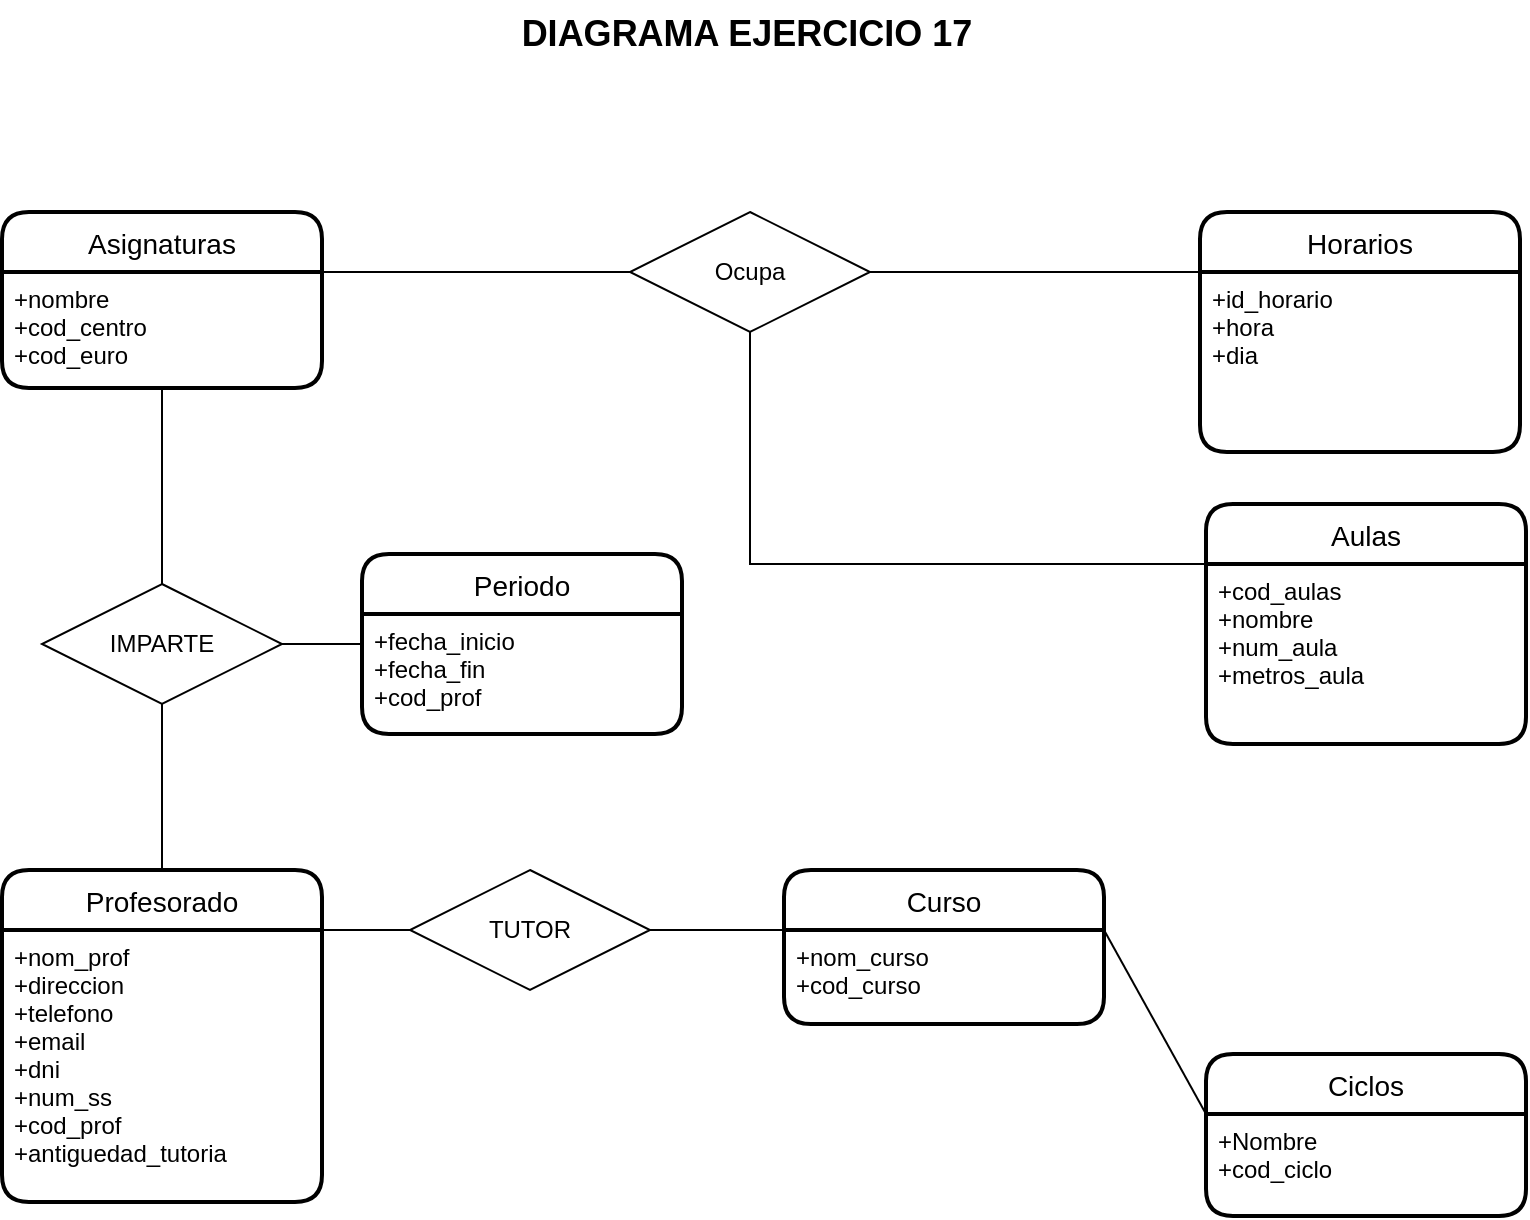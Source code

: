 <mxfile version="20.1.4" type="github">
  <diagram id="GUee9Opz0NuK8Jt2TQdb" name="Página-1">
    <mxGraphModel dx="1673" dy="875" grid="0" gridSize="10" guides="1" tooltips="1" connect="1" arrows="1" fold="1" page="1" pageScale="1" pageWidth="1169" pageHeight="827" math="0" shadow="0">
      <root>
        <mxCell id="0" />
        <mxCell id="1" parent="0" />
        <mxCell id="Q2vSyxKnWXDdQIr5jQp7-1" value="Horarios" style="swimlane;childLayout=stackLayout;horizontal=1;startSize=30;horizontalStack=0;rounded=1;fontSize=14;fontStyle=0;strokeWidth=2;resizeParent=0;resizeLast=1;shadow=0;dashed=0;align=center;" vertex="1" parent="1">
          <mxGeometry x="812" y="148" width="160" height="120" as="geometry" />
        </mxCell>
        <mxCell id="Q2vSyxKnWXDdQIr5jQp7-2" value="+id_horario&#xa;+hora&#xa;+dia" style="align=left;strokeColor=none;fillColor=none;spacingLeft=4;fontSize=12;verticalAlign=top;resizable=0;rotatable=0;part=1;fontStyle=0" vertex="1" parent="Q2vSyxKnWXDdQIr5jQp7-1">
          <mxGeometry y="30" width="160" height="90" as="geometry" />
        </mxCell>
        <mxCell id="Q2vSyxKnWXDdQIr5jQp7-3" value="Asignaturas" style="swimlane;childLayout=stackLayout;horizontal=1;startSize=30;horizontalStack=0;rounded=1;fontSize=14;fontStyle=0;strokeWidth=2;resizeParent=0;resizeLast=1;shadow=0;dashed=0;align=center;" vertex="1" parent="1">
          <mxGeometry x="213" y="148" width="160" height="88" as="geometry" />
        </mxCell>
        <mxCell id="Q2vSyxKnWXDdQIr5jQp7-4" value="+nombre&#xa;+cod_centro&#xa;+cod_euro" style="align=left;strokeColor=none;fillColor=none;spacingLeft=4;fontSize=12;verticalAlign=top;resizable=0;rotatable=0;part=1;" vertex="1" parent="Q2vSyxKnWXDdQIr5jQp7-3">
          <mxGeometry y="30" width="160" height="58" as="geometry" />
        </mxCell>
        <mxCell id="Q2vSyxKnWXDdQIr5jQp7-5" value="Profesorado" style="swimlane;childLayout=stackLayout;horizontal=1;startSize=30;horizontalStack=0;rounded=1;fontSize=14;fontStyle=0;strokeWidth=2;resizeParent=0;resizeLast=1;shadow=0;dashed=0;align=center;" vertex="1" parent="1">
          <mxGeometry x="213" y="477" width="160" height="166" as="geometry" />
        </mxCell>
        <mxCell id="Q2vSyxKnWXDdQIr5jQp7-6" value="+nom_prof&#xa;+direccion&#xa;+telefono&#xa;+email&#xa;+dni&#xa;+num_ss&#xa;+cod_prof&#xa;+antiguedad_tutoria&#xa;&#xa;&#xa;" style="align=left;strokeColor=none;fillColor=none;spacingLeft=4;fontSize=12;verticalAlign=top;resizable=0;rotatable=0;part=1;" vertex="1" parent="Q2vSyxKnWXDdQIr5jQp7-5">
          <mxGeometry y="30" width="160" height="136" as="geometry" />
        </mxCell>
        <mxCell id="Q2vSyxKnWXDdQIr5jQp7-7" value="Ciclos" style="swimlane;childLayout=stackLayout;horizontal=1;startSize=30;horizontalStack=0;rounded=1;fontSize=14;fontStyle=0;strokeWidth=2;resizeParent=0;resizeLast=1;shadow=0;dashed=0;align=center;" vertex="1" parent="1">
          <mxGeometry x="815" y="569" width="160" height="81" as="geometry" />
        </mxCell>
        <mxCell id="Q2vSyxKnWXDdQIr5jQp7-8" value="+Nombre&#xa;+cod_ciclo&#xa;" style="align=left;strokeColor=none;fillColor=none;spacingLeft=4;fontSize=12;verticalAlign=top;resizable=0;rotatable=0;part=1;" vertex="1" parent="Q2vSyxKnWXDdQIr5jQp7-7">
          <mxGeometry y="30" width="160" height="51" as="geometry" />
        </mxCell>
        <mxCell id="Q2vSyxKnWXDdQIr5jQp7-9" value="Aulas" style="swimlane;childLayout=stackLayout;horizontal=1;startSize=30;horizontalStack=0;rounded=1;fontSize=14;fontStyle=0;strokeWidth=2;resizeParent=0;resizeLast=1;shadow=0;dashed=0;align=center;" vertex="1" parent="1">
          <mxGeometry x="815" y="294" width="160" height="120" as="geometry" />
        </mxCell>
        <mxCell id="Q2vSyxKnWXDdQIr5jQp7-10" value="+cod_aulas&#xa;+nombre&#xa;+num_aula&#xa;+metros_aula&#xa;" style="align=left;strokeColor=none;fillColor=none;spacingLeft=4;fontSize=12;verticalAlign=top;resizable=0;rotatable=0;part=1;" vertex="1" parent="Q2vSyxKnWXDdQIr5jQp7-9">
          <mxGeometry y="30" width="160" height="90" as="geometry" />
        </mxCell>
        <mxCell id="Q2vSyxKnWXDdQIr5jQp7-11" value="" style="endArrow=none;html=1;rounded=0;exitX=1;exitY=0;exitDx=0;exitDy=0;entryX=0;entryY=0.5;entryDx=0;entryDy=0;" edge="1" parent="1" source="Q2vSyxKnWXDdQIr5jQp7-4" target="Q2vSyxKnWXDdQIr5jQp7-13">
          <mxGeometry relative="1" as="geometry">
            <mxPoint x="389" y="178" as="sourcePoint" />
            <mxPoint x="549" y="178" as="targetPoint" />
          </mxGeometry>
        </mxCell>
        <mxCell id="Q2vSyxKnWXDdQIr5jQp7-12" value="" style="endArrow=none;html=1;rounded=0;entryX=0;entryY=0.25;entryDx=0;entryDy=0;exitX=0.5;exitY=1;exitDx=0;exitDy=0;edgeStyle=orthogonalEdgeStyle;" edge="1" parent="1" source="Q2vSyxKnWXDdQIr5jQp7-13" target="Q2vSyxKnWXDdQIr5jQp7-9">
          <mxGeometry relative="1" as="geometry">
            <mxPoint x="605" y="324" as="sourcePoint" />
            <mxPoint x="769" y="335" as="targetPoint" />
          </mxGeometry>
        </mxCell>
        <mxCell id="Q2vSyxKnWXDdQIr5jQp7-13" value="Ocupa" style="shape=rhombus;perimeter=rhombusPerimeter;whiteSpace=wrap;html=1;align=center;" vertex="1" parent="1">
          <mxGeometry x="527" y="148" width="120" height="60" as="geometry" />
        </mxCell>
        <mxCell id="Q2vSyxKnWXDdQIr5jQp7-14" value="" style="endArrow=none;html=1;rounded=0;exitX=1;exitY=0.5;exitDx=0;exitDy=0;entryX=0;entryY=0.25;entryDx=0;entryDy=0;" edge="1" parent="1" source="Q2vSyxKnWXDdQIr5jQp7-13" target="Q2vSyxKnWXDdQIr5jQp7-1">
          <mxGeometry relative="1" as="geometry">
            <mxPoint x="653" y="177.5" as="sourcePoint" />
            <mxPoint x="807" y="177.5" as="targetPoint" />
          </mxGeometry>
        </mxCell>
        <mxCell id="Q2vSyxKnWXDdQIr5jQp7-15" value="IMPARTE" style="shape=rhombus;perimeter=rhombusPerimeter;whiteSpace=wrap;html=1;align=center;" vertex="1" parent="1">
          <mxGeometry x="233" y="334" width="120" height="60" as="geometry" />
        </mxCell>
        <mxCell id="Q2vSyxKnWXDdQIr5jQp7-16" value="" style="endArrow=none;html=1;rounded=0;exitX=0.5;exitY=1;exitDx=0;exitDy=0;entryX=0.5;entryY=0;entryDx=0;entryDy=0;" edge="1" parent="1" source="Q2vSyxKnWXDdQIr5jQp7-4" target="Q2vSyxKnWXDdQIr5jQp7-15">
          <mxGeometry relative="1" as="geometry">
            <mxPoint x="373" y="296" as="sourcePoint" />
            <mxPoint x="538" y="296" as="targetPoint" />
          </mxGeometry>
        </mxCell>
        <mxCell id="Q2vSyxKnWXDdQIr5jQp7-17" value="" style="endArrow=none;html=1;rounded=0;exitX=0.5;exitY=1;exitDx=0;exitDy=0;entryX=0.5;entryY=0;entryDx=0;entryDy=0;" edge="1" parent="1" source="Q2vSyxKnWXDdQIr5jQp7-15" target="Q2vSyxKnWXDdQIr5jQp7-5">
          <mxGeometry relative="1" as="geometry">
            <mxPoint x="296" y="398" as="sourcePoint" />
            <mxPoint x="296" y="496" as="targetPoint" />
          </mxGeometry>
        </mxCell>
        <mxCell id="Q2vSyxKnWXDdQIr5jQp7-18" value="Curso" style="swimlane;childLayout=stackLayout;horizontal=1;startSize=30;horizontalStack=0;rounded=1;fontSize=14;fontStyle=0;strokeWidth=2;resizeParent=0;resizeLast=1;shadow=0;dashed=0;align=center;" vertex="1" parent="1">
          <mxGeometry x="604" y="477" width="160" height="77" as="geometry" />
        </mxCell>
        <mxCell id="Q2vSyxKnWXDdQIr5jQp7-19" value="+nom_curso&#xa;+cod_curso&#xa;" style="align=left;strokeColor=none;fillColor=none;spacingLeft=4;fontSize=12;verticalAlign=top;resizable=0;rotatable=0;part=1;" vertex="1" parent="Q2vSyxKnWXDdQIr5jQp7-18">
          <mxGeometry y="30" width="160" height="47" as="geometry" />
        </mxCell>
        <mxCell id="Q2vSyxKnWXDdQIr5jQp7-27" value="Periodo" style="swimlane;childLayout=stackLayout;horizontal=1;startSize=30;horizontalStack=0;rounded=1;fontSize=14;fontStyle=0;strokeWidth=2;resizeParent=0;resizeLast=1;shadow=0;dashed=0;align=center;" vertex="1" parent="1">
          <mxGeometry x="393" y="319" width="160" height="90" as="geometry" />
        </mxCell>
        <mxCell id="Q2vSyxKnWXDdQIr5jQp7-28" value="+fecha_inicio&#xa;+fecha_fin&#xa;+cod_prof" style="align=left;strokeColor=none;fillColor=none;spacingLeft=4;fontSize=12;verticalAlign=top;resizable=0;rotatable=0;part=1;" vertex="1" parent="Q2vSyxKnWXDdQIr5jQp7-27">
          <mxGeometry y="30" width="160" height="60" as="geometry" />
        </mxCell>
        <mxCell id="Q2vSyxKnWXDdQIr5jQp7-29" value="" style="endArrow=none;html=1;rounded=0;exitX=1;exitY=0.5;exitDx=0;exitDy=0;entryX=0;entryY=0;entryDx=0;entryDy=0;startArrow=none;" edge="1" parent="1" source="Q2vSyxKnWXDdQIr5jQp7-32" target="Q2vSyxKnWXDdQIr5jQp7-19">
          <mxGeometry relative="1" as="geometry">
            <mxPoint x="386" y="506" as="sourcePoint" />
            <mxPoint x="546" y="506" as="targetPoint" />
          </mxGeometry>
        </mxCell>
        <mxCell id="Q2vSyxKnWXDdQIr5jQp7-30" value="" style="endArrow=none;html=1;rounded=0;exitX=1;exitY=0;exitDx=0;exitDy=0;entryX=0;entryY=0;entryDx=0;entryDy=0;" edge="1" parent="1" source="Q2vSyxKnWXDdQIr5jQp7-19" target="Q2vSyxKnWXDdQIr5jQp7-8">
          <mxGeometry relative="1" as="geometry">
            <mxPoint x="713" y="506" as="sourcePoint" />
            <mxPoint x="893" y="506" as="targetPoint" />
          </mxGeometry>
        </mxCell>
        <mxCell id="Q2vSyxKnWXDdQIr5jQp7-31" value="" style="endArrow=none;html=1;rounded=0;entryX=0;entryY=0.25;entryDx=0;entryDy=0;exitX=1;exitY=0.5;exitDx=0;exitDy=0;" edge="1" parent="1" source="Q2vSyxKnWXDdQIr5jQp7-15" target="Q2vSyxKnWXDdQIr5jQp7-28">
          <mxGeometry relative="1" as="geometry">
            <mxPoint x="626" y="465" as="sourcePoint" />
            <mxPoint x="786" y="465" as="targetPoint" />
          </mxGeometry>
        </mxCell>
        <mxCell id="Q2vSyxKnWXDdQIr5jQp7-32" value="TUTOR" style="shape=rhombus;perimeter=rhombusPerimeter;whiteSpace=wrap;html=1;align=center;" vertex="1" parent="1">
          <mxGeometry x="417" y="477" width="120" height="60" as="geometry" />
        </mxCell>
        <mxCell id="Q2vSyxKnWXDdQIr5jQp7-33" value="" style="endArrow=none;html=1;rounded=0;exitX=1;exitY=0;exitDx=0;exitDy=0;entryX=0;entryY=0.5;entryDx=0;entryDy=0;" edge="1" parent="1" source="Q2vSyxKnWXDdQIr5jQp7-6" target="Q2vSyxKnWXDdQIr5jQp7-32">
          <mxGeometry relative="1" as="geometry">
            <mxPoint x="373" y="507" as="sourcePoint" />
            <mxPoint x="553" y="507" as="targetPoint" />
          </mxGeometry>
        </mxCell>
        <mxCell id="Q2vSyxKnWXDdQIr5jQp7-34" value="&lt;font style=&quot;font-size: 18px;&quot;&gt;&lt;b&gt;DIAGRAMA EJERCICIO 17&lt;/b&gt;&lt;/font&gt;" style="text;html=1;align=center;verticalAlign=middle;resizable=0;points=[];autosize=1;strokeColor=none;fillColor=none;" vertex="1" parent="1">
          <mxGeometry x="463" y="42" width="244" height="34" as="geometry" />
        </mxCell>
      </root>
    </mxGraphModel>
  </diagram>
</mxfile>
